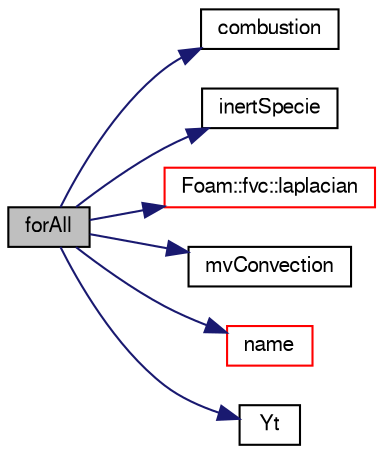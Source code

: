 digraph "forAll"
{
  bgcolor="transparent";
  edge [fontname="FreeSans",fontsize="10",labelfontname="FreeSans",labelfontsize="10"];
  node [fontname="FreeSans",fontsize="10",shape=record];
  rankdir="LR";
  Node4 [label="forAll",height=0.2,width=0.4,color="black", fillcolor="grey75", style="filled", fontcolor="black"];
  Node4 -> Node5 [color="midnightblue",fontsize="10",style="solid",fontname="FreeSans"];
  Node5 [label="combustion",height=0.2,width=0.4,color="black",URL="$a38978.html#a13c3ffd0e44644b3eb52a5d844b1b5fe"];
  Node4 -> Node6 [color="midnightblue",fontsize="10",style="solid",fontname="FreeSans"];
  Node6 [label="inertSpecie",height=0.2,width=0.4,color="black",URL="$a38978.html#a176b66e849f8a3631fd523c56ab7a414"];
  Node4 -> Node7 [color="midnightblue",fontsize="10",style="solid",fontname="FreeSans"];
  Node7 [label="Foam::fvc::laplacian",height=0.2,width=0.4,color="red",URL="$a21134.html#ac75bff389d0405149b204b0d7ac214cd"];
  Node4 -> Node57 [color="midnightblue",fontsize="10",style="solid",fontname="FreeSans"];
  Node57 [label="mvConvection",height=0.2,width=0.4,color="black",URL="$a38177.html#a485ac6d8bab3756876f7dcf0087d72de"];
  Node4 -> Node58 [color="midnightblue",fontsize="10",style="solid",fontname="FreeSans"];
  Node58 [label="name",height=0.2,width=0.4,color="red",URL="$a12539.html#a82e193fb66ae8aade6c98ed7ff994906",tooltip="Return a string representation of a Scalar. "];
  Node4 -> Node60 [color="midnightblue",fontsize="10",style="solid",fontname="FreeSans"];
  Node60 [label="Yt",height=0.2,width=0.4,color="black",URL="$a38177.html#a7746da0f0a93e9f860fcbe501c80f0d3"];
}
